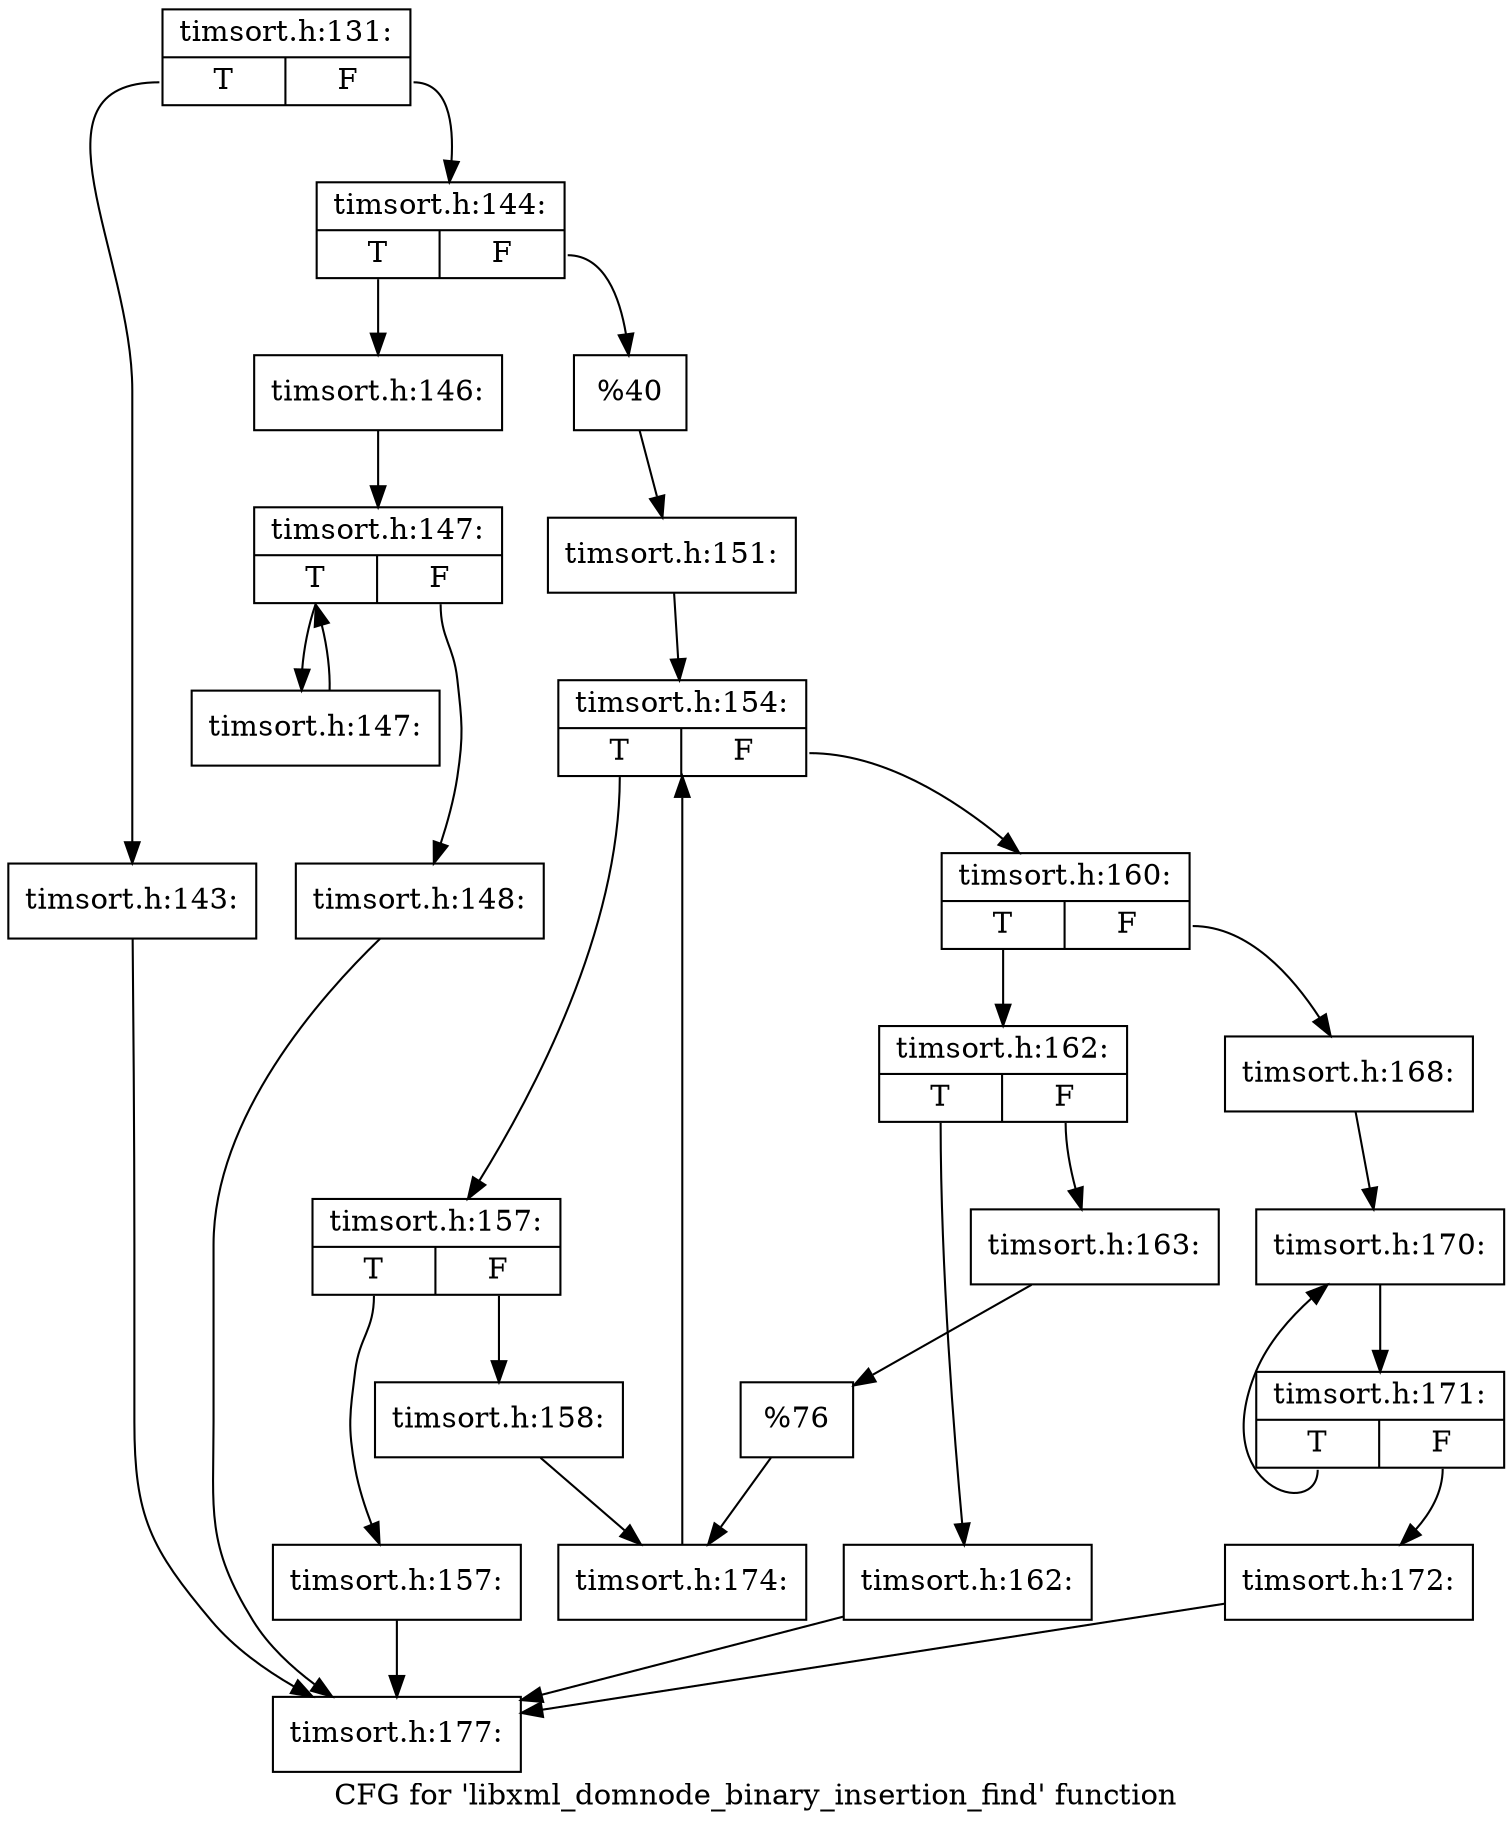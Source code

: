 digraph "CFG for 'libxml_domnode_binary_insertion_find' function" {
	label="CFG for 'libxml_domnode_binary_insertion_find' function";

	Node0x4cce1e0 [shape=record,label="{timsort.h:131:|{<s0>T|<s1>F}}"];
	Node0x4cce1e0:s0 -> Node0x4ccfe30;
	Node0x4cce1e0:s1 -> Node0x4ccfed0;
	Node0x4ccfe30 [shape=record,label="{timsort.h:143:}"];
	Node0x4ccfe30 -> Node0x4caa400;
	Node0x4ccfed0 [shape=record,label="{timsort.h:144:|{<s0>T|<s1>F}}"];
	Node0x4ccfed0:s0 -> Node0x4cd0400;
	Node0x4ccfed0:s1 -> Node0x4cd0450;
	Node0x4cd0400 [shape=record,label="{timsort.h:146:}"];
	Node0x4cd0400 -> Node0x4cd0c20;
	Node0x4cd0c20 [shape=record,label="{timsort.h:147:|{<s0>T|<s1>F}}"];
	Node0x4cd0c20:s0 -> Node0x4cd11d0;
	Node0x4cd0c20:s1 -> Node0x4cd0de0;
	Node0x4cd11d0 [shape=record,label="{timsort.h:147:}"];
	Node0x4cd11d0 -> Node0x4cd0c20;
	Node0x4cd0de0 [shape=record,label="{timsort.h:148:}"];
	Node0x4cd0de0 -> Node0x4caa400;
	Node0x4cd0450 [shape=record,label="{%40}"];
	Node0x4cd0450 -> Node0x4ccfe80;
	Node0x4ccfe80 [shape=record,label="{timsort.h:151:}"];
	Node0x4ccfe80 -> Node0x4cd1c40;
	Node0x4cd1c40 [shape=record,label="{timsort.h:154:|{<s0>T|<s1>F}}"];
	Node0x4cd1c40:s0 -> Node0x4cd2260;
	Node0x4cd1c40:s1 -> Node0x4cd2300;
	Node0x4cd2260 [shape=record,label="{timsort.h:157:|{<s0>T|<s1>F}}"];
	Node0x4cd2260:s0 -> Node0x4cd2640;
	Node0x4cd2260:s1 -> Node0x4cd2690;
	Node0x4cd2640 [shape=record,label="{timsort.h:157:}"];
	Node0x4cd2640 -> Node0x4caa400;
	Node0x4cd2690 [shape=record,label="{timsort.h:158:}"];
	Node0x4cd2690 -> Node0x4cd22b0;
	Node0x4cd2300 [shape=record,label="{timsort.h:160:|{<s0>T|<s1>F}}"];
	Node0x4cd2300:s0 -> Node0x4cd2e60;
	Node0x4cd2300:s1 -> Node0x4cd2f00;
	Node0x4cd2e60 [shape=record,label="{timsort.h:162:|{<s0>T|<s1>F}}"];
	Node0x4cd2e60:s0 -> Node0x4cd32c0;
	Node0x4cd2e60:s1 -> Node0x4cd3310;
	Node0x4cd32c0 [shape=record,label="{timsort.h:162:}"];
	Node0x4cd32c0 -> Node0x4caa400;
	Node0x4cd3310 [shape=record,label="{timsort.h:163:}"];
	Node0x4cd3310 -> Node0x4cd2eb0;
	Node0x4cd2f00 [shape=record,label="{timsort.h:168:}"];
	Node0x4cd2f00 -> Node0x4cd3dd0;
	Node0x4cd3dd0 [shape=record,label="{timsort.h:170:}"];
	Node0x4cd3dd0 -> Node0x4cd3d80;
	Node0x4cd3d80 [shape=record,label="{timsort.h:171:|{<s0>T|<s1>F}}"];
	Node0x4cd3d80:s0 -> Node0x4cd3dd0;
	Node0x4cd3d80:s1 -> Node0x4cd3d30;
	Node0x4cd3d30 [shape=record,label="{timsort.h:172:}"];
	Node0x4cd3d30 -> Node0x4caa400;
	Node0x4cd2eb0 [shape=record,label="{%76}"];
	Node0x4cd2eb0 -> Node0x4cd22b0;
	Node0x4cd22b0 [shape=record,label="{timsort.h:174:}"];
	Node0x4cd22b0 -> Node0x4cd1c40;
	Node0x4caa400 [shape=record,label="{timsort.h:177:}"];
}
